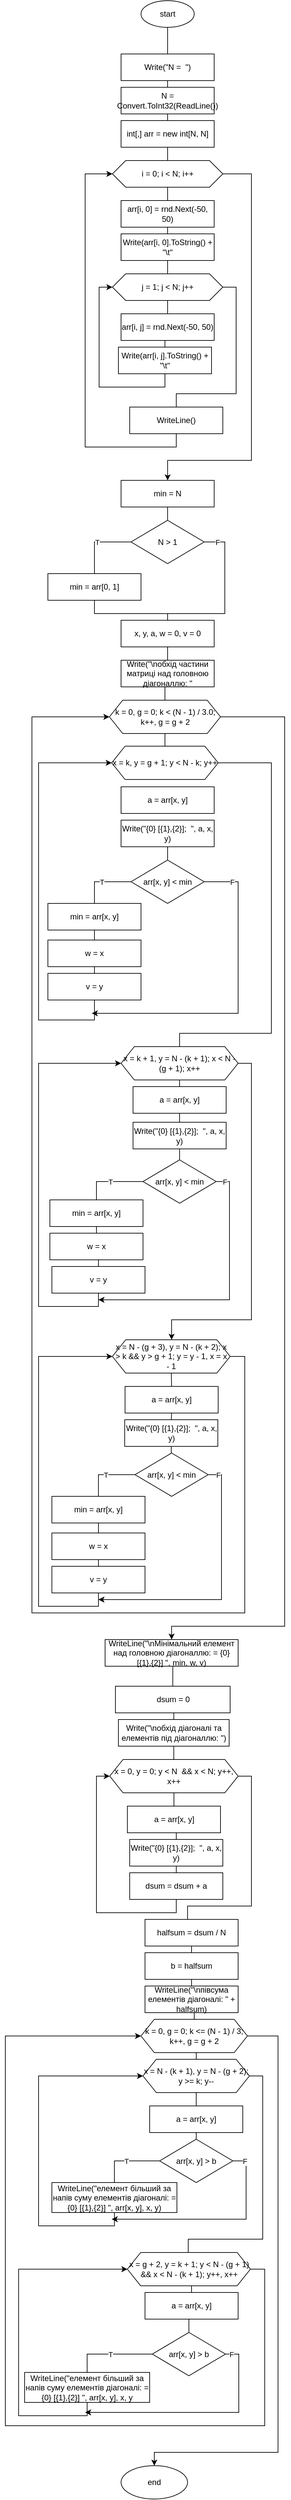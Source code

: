 <mxfile version="16.1.2" type="device"><diagram id="44J9wH1m7jhvg6bSJvUh" name="Страница 1"><mxGraphModel dx="2480" dy="1174" grid="1" gridSize="10" guides="1" tooltips="1" connect="1" arrows="1" fold="1" page="1" pageScale="1" pageWidth="827" pageHeight="1169" math="0" shadow="0"><root><mxCell id="0"/><mxCell id="1" parent="0"/><mxCell id="lCOCLWcZjjKRpfbGP4HY-9" style="edgeStyle=orthogonalEdgeStyle;rounded=0;orthogonalLoop=1;jettySize=auto;html=1;exitX=0.5;exitY=1;exitDx=0;exitDy=0;exitPerimeter=0;endArrow=none;endFill=0;" edge="1" parent="1" source="lCOCLWcZjjKRpfbGP4HY-1" target="lCOCLWcZjjKRpfbGP4HY-2"><mxGeometry relative="1" as="geometry"/></mxCell><mxCell id="lCOCLWcZjjKRpfbGP4HY-1" value="start" style="strokeWidth=1;html=1;shape=mxgraph.flowchart.start_1;whiteSpace=wrap;" vertex="1" parent="1"><mxGeometry x="374" y="50" width="80" height="40" as="geometry"/></mxCell><mxCell id="lCOCLWcZjjKRpfbGP4HY-10" style="edgeStyle=orthogonalEdgeStyle;rounded=0;orthogonalLoop=1;jettySize=auto;html=1;exitX=0.5;exitY=1;exitDx=0;exitDy=0;entryX=0.5;entryY=0;entryDx=0;entryDy=0;endArrow=none;endFill=0;" edge="1" parent="1" source="lCOCLWcZjjKRpfbGP4HY-2" target="lCOCLWcZjjKRpfbGP4HY-3"><mxGeometry relative="1" as="geometry"/></mxCell><mxCell id="lCOCLWcZjjKRpfbGP4HY-2" value="Write(&quot;N =  &quot;)" style="rounded=0;whiteSpace=wrap;html=1;strokeWidth=1;" vertex="1" parent="1"><mxGeometry x="344" y="130" width="140" height="40" as="geometry"/></mxCell><mxCell id="lCOCLWcZjjKRpfbGP4HY-11" style="edgeStyle=orthogonalEdgeStyle;rounded=0;orthogonalLoop=1;jettySize=auto;html=1;exitX=0.5;exitY=1;exitDx=0;exitDy=0;endArrow=none;endFill=0;" edge="1" parent="1" source="lCOCLWcZjjKRpfbGP4HY-3" target="lCOCLWcZjjKRpfbGP4HY-4"><mxGeometry relative="1" as="geometry"/></mxCell><mxCell id="lCOCLWcZjjKRpfbGP4HY-3" value="N = Convert.ToInt32(ReadLine())" style="rounded=0;whiteSpace=wrap;html=1;strokeWidth=1;" vertex="1" parent="1"><mxGeometry x="344" y="180" width="140" height="40" as="geometry"/></mxCell><mxCell id="lCOCLWcZjjKRpfbGP4HY-12" style="edgeStyle=orthogonalEdgeStyle;rounded=0;orthogonalLoop=1;jettySize=auto;html=1;exitX=0.5;exitY=1;exitDx=0;exitDy=0;entryX=0.5;entryY=0;entryDx=0;entryDy=0;endArrow=none;endFill=0;" edge="1" parent="1" source="lCOCLWcZjjKRpfbGP4HY-4" target="lCOCLWcZjjKRpfbGP4HY-6"><mxGeometry relative="1" as="geometry"/></mxCell><mxCell id="lCOCLWcZjjKRpfbGP4HY-4" value="int[,] arr = new int[N, N]" style="rounded=0;whiteSpace=wrap;html=1;strokeWidth=1;" vertex="1" parent="1"><mxGeometry x="344" y="230" width="140" height="40" as="geometry"/></mxCell><mxCell id="lCOCLWcZjjKRpfbGP4HY-13" style="edgeStyle=orthogonalEdgeStyle;rounded=0;orthogonalLoop=1;jettySize=auto;html=1;exitX=0.5;exitY=1;exitDx=0;exitDy=0;entryX=0.5;entryY=0;entryDx=0;entryDy=0;endArrow=none;endFill=0;" edge="1" parent="1" source="lCOCLWcZjjKRpfbGP4HY-6" target="lCOCLWcZjjKRpfbGP4HY-7"><mxGeometry relative="1" as="geometry"/></mxCell><mxCell id="lCOCLWcZjjKRpfbGP4HY-28" style="edgeStyle=orthogonalEdgeStyle;rounded=0;orthogonalLoop=1;jettySize=auto;html=1;exitX=1;exitY=0.5;exitDx=0;exitDy=0;entryX=0.5;entryY=0;entryDx=0;entryDy=0;endArrow=classic;endFill=1;" edge="1" parent="1" source="lCOCLWcZjjKRpfbGP4HY-6" target="lCOCLWcZjjKRpfbGP4HY-27"><mxGeometry relative="1" as="geometry"><Array as="points"><mxPoint x="540" y="310"/><mxPoint x="540" y="740"/><mxPoint x="414" y="740"/></Array></mxGeometry></mxCell><mxCell id="lCOCLWcZjjKRpfbGP4HY-6" value="i = 0; i &lt; N; i++" style="shape=hexagon;perimeter=hexagonPerimeter2;whiteSpace=wrap;html=1;fixedSize=1;strokeWidth=1;" vertex="1" parent="1"><mxGeometry x="331" y="290" width="166" height="40" as="geometry"/></mxCell><mxCell id="lCOCLWcZjjKRpfbGP4HY-14" style="edgeStyle=orthogonalEdgeStyle;rounded=0;orthogonalLoop=1;jettySize=auto;html=1;exitX=0.5;exitY=1;exitDx=0;exitDy=0;endArrow=none;endFill=0;" edge="1" parent="1" source="lCOCLWcZjjKRpfbGP4HY-7" target="lCOCLWcZjjKRpfbGP4HY-8"><mxGeometry relative="1" as="geometry"/></mxCell><mxCell id="lCOCLWcZjjKRpfbGP4HY-7" value="arr[i, 0] = rnd.Next(-50, 50)" style="rounded=0;whiteSpace=wrap;html=1;strokeWidth=1;" vertex="1" parent="1"><mxGeometry x="344" y="350" width="140" height="40" as="geometry"/></mxCell><mxCell id="lCOCLWcZjjKRpfbGP4HY-16" style="edgeStyle=orthogonalEdgeStyle;rounded=0;orthogonalLoop=1;jettySize=auto;html=1;exitX=0.5;exitY=1;exitDx=0;exitDy=0;entryX=0.5;entryY=0;entryDx=0;entryDy=0;endArrow=none;endFill=0;" edge="1" parent="1" source="lCOCLWcZjjKRpfbGP4HY-8" target="lCOCLWcZjjKRpfbGP4HY-15"><mxGeometry relative="1" as="geometry"/></mxCell><mxCell id="lCOCLWcZjjKRpfbGP4HY-8" value="Write(arr[i, 0].ToString() + &quot;\t&quot;" style="rounded=0;whiteSpace=wrap;html=1;strokeWidth=1;" vertex="1" parent="1"><mxGeometry x="344" y="400" width="140" height="40" as="geometry"/></mxCell><mxCell id="lCOCLWcZjjKRpfbGP4HY-20" style="edgeStyle=orthogonalEdgeStyle;rounded=0;orthogonalLoop=1;jettySize=auto;html=1;exitX=0.5;exitY=1;exitDx=0;exitDy=0;entryX=0.5;entryY=0;entryDx=0;entryDy=0;endArrow=none;endFill=0;" edge="1" parent="1" source="lCOCLWcZjjKRpfbGP4HY-15" target="lCOCLWcZjjKRpfbGP4HY-18"><mxGeometry relative="1" as="geometry"/></mxCell><mxCell id="lCOCLWcZjjKRpfbGP4HY-24" style="edgeStyle=orthogonalEdgeStyle;rounded=0;orthogonalLoop=1;jettySize=auto;html=1;exitX=1;exitY=0.5;exitDx=0;exitDy=0;endArrow=none;endFill=0;" edge="1" parent="1" source="lCOCLWcZjjKRpfbGP4HY-15" target="lCOCLWcZjjKRpfbGP4HY-23"><mxGeometry relative="1" as="geometry"><Array as="points"><mxPoint x="517" y="480"/><mxPoint x="517" y="640"/><mxPoint x="427" y="640"/></Array></mxGeometry></mxCell><mxCell id="lCOCLWcZjjKRpfbGP4HY-15" value="j = 1; j &lt; N; j++" style="shape=hexagon;perimeter=hexagonPerimeter2;whiteSpace=wrap;html=1;fixedSize=1;strokeWidth=1;" vertex="1" parent="1"><mxGeometry x="331" y="460" width="166" height="40" as="geometry"/></mxCell><mxCell id="lCOCLWcZjjKRpfbGP4HY-17" value="arr[i, 0] = rnd.Next(-50, 50)" style="rounded=0;whiteSpace=wrap;html=1;strokeWidth=1;" vertex="1" parent="1"><mxGeometry x="344" y="350" width="140" height="40" as="geometry"/></mxCell><mxCell id="lCOCLWcZjjKRpfbGP4HY-21" style="edgeStyle=orthogonalEdgeStyle;rounded=0;orthogonalLoop=1;jettySize=auto;html=1;exitX=0.5;exitY=1;exitDx=0;exitDy=0;entryX=0.5;entryY=0;entryDx=0;entryDy=0;endArrow=none;endFill=0;" edge="1" parent="1" source="lCOCLWcZjjKRpfbGP4HY-18" target="lCOCLWcZjjKRpfbGP4HY-19"><mxGeometry relative="1" as="geometry"/></mxCell><mxCell id="lCOCLWcZjjKRpfbGP4HY-18" value="arr[i, j] = rnd.Next(-50, 50)" style="rounded=0;whiteSpace=wrap;html=1;strokeWidth=1;" vertex="1" parent="1"><mxGeometry x="344" y="520" width="140" height="40" as="geometry"/></mxCell><mxCell id="lCOCLWcZjjKRpfbGP4HY-22" style="edgeStyle=orthogonalEdgeStyle;rounded=0;orthogonalLoop=1;jettySize=auto;html=1;exitX=0.5;exitY=1;exitDx=0;exitDy=0;entryX=0;entryY=0.5;entryDx=0;entryDy=0;endArrow=classic;endFill=1;" edge="1" parent="1" source="lCOCLWcZjjKRpfbGP4HY-19" target="lCOCLWcZjjKRpfbGP4HY-15"><mxGeometry relative="1" as="geometry"><Array as="points"><mxPoint x="410" y="630"/><mxPoint x="311" y="630"/><mxPoint x="311" y="480"/></Array></mxGeometry></mxCell><mxCell id="lCOCLWcZjjKRpfbGP4HY-19" value="Write(arr[i, j].ToString() + &quot;\t&quot;" style="rounded=0;whiteSpace=wrap;html=1;strokeWidth=1;" vertex="1" parent="1"><mxGeometry x="340" y="570" width="140" height="40" as="geometry"/></mxCell><mxCell id="lCOCLWcZjjKRpfbGP4HY-25" style="edgeStyle=orthogonalEdgeStyle;rounded=0;orthogonalLoop=1;jettySize=auto;html=1;exitX=0.5;exitY=1;exitDx=0;exitDy=0;entryX=0;entryY=0.5;entryDx=0;entryDy=0;endArrow=classic;endFill=1;" edge="1" parent="1" source="lCOCLWcZjjKRpfbGP4HY-23" target="lCOCLWcZjjKRpfbGP4HY-6"><mxGeometry relative="1" as="geometry"><Array as="points"><mxPoint x="427" y="720"/><mxPoint x="290" y="720"/><mxPoint x="290" y="310"/></Array></mxGeometry></mxCell><mxCell id="lCOCLWcZjjKRpfbGP4HY-23" value="WriteLine()" style="rounded=0;whiteSpace=wrap;html=1;strokeWidth=1;" vertex="1" parent="1"><mxGeometry x="357" y="660" width="140" height="40" as="geometry"/></mxCell><mxCell id="lCOCLWcZjjKRpfbGP4HY-34" value="T" style="edgeStyle=orthogonalEdgeStyle;rounded=0;orthogonalLoop=1;jettySize=auto;html=1;exitX=0;exitY=0.5;exitDx=0;exitDy=0;entryX=0.5;entryY=0;entryDx=0;entryDy=0;endArrow=none;endFill=0;" edge="1" parent="1" source="lCOCLWcZjjKRpfbGP4HY-26" target="lCOCLWcZjjKRpfbGP4HY-30"><mxGeometry relative="1" as="geometry"/></mxCell><mxCell id="lCOCLWcZjjKRpfbGP4HY-35" value="F" style="edgeStyle=orthogonalEdgeStyle;rounded=0;orthogonalLoop=1;jettySize=auto;html=1;exitX=1;exitY=0.5;exitDx=0;exitDy=0;entryX=0.5;entryY=0;entryDx=0;entryDy=0;endArrow=none;endFill=0;" edge="1" parent="1" source="lCOCLWcZjjKRpfbGP4HY-26" target="lCOCLWcZjjKRpfbGP4HY-31"><mxGeometry x="-0.835" relative="1" as="geometry"><Array as="points"><mxPoint x="500" y="863"/><mxPoint x="500" y="970"/><mxPoint x="414" y="970"/></Array><mxPoint as="offset"/></mxGeometry></mxCell><mxCell id="lCOCLWcZjjKRpfbGP4HY-26" value="N &gt; 1" style="rhombus;whiteSpace=wrap;html=1;strokeWidth=1;" vertex="1" parent="1"><mxGeometry x="359" y="830" width="110" height="65" as="geometry"/></mxCell><mxCell id="lCOCLWcZjjKRpfbGP4HY-29" style="edgeStyle=orthogonalEdgeStyle;rounded=0;orthogonalLoop=1;jettySize=auto;html=1;exitX=0.5;exitY=1;exitDx=0;exitDy=0;entryX=0.5;entryY=0;entryDx=0;entryDy=0;endArrow=none;endFill=0;" edge="1" parent="1" source="lCOCLWcZjjKRpfbGP4HY-27" target="lCOCLWcZjjKRpfbGP4HY-26"><mxGeometry relative="1" as="geometry"/></mxCell><mxCell id="lCOCLWcZjjKRpfbGP4HY-27" value="min = N" style="rounded=0;whiteSpace=wrap;html=1;strokeWidth=1;" vertex="1" parent="1"><mxGeometry x="344" y="770" width="140" height="40" as="geometry"/></mxCell><mxCell id="lCOCLWcZjjKRpfbGP4HY-36" style="edgeStyle=orthogonalEdgeStyle;rounded=0;orthogonalLoop=1;jettySize=auto;html=1;exitX=0.5;exitY=1;exitDx=0;exitDy=0;entryX=0.5;entryY=0;entryDx=0;entryDy=0;endArrow=none;endFill=0;" edge="1" parent="1" source="lCOCLWcZjjKRpfbGP4HY-30" target="lCOCLWcZjjKRpfbGP4HY-31"><mxGeometry relative="1" as="geometry"><Array as="points"><mxPoint x="304" y="970"/><mxPoint x="414" y="970"/></Array></mxGeometry></mxCell><mxCell id="lCOCLWcZjjKRpfbGP4HY-30" value="min = arr[0, 1]" style="rounded=0;whiteSpace=wrap;html=1;strokeWidth=1;" vertex="1" parent="1"><mxGeometry x="234" y="910" width="140" height="40" as="geometry"/></mxCell><mxCell id="lCOCLWcZjjKRpfbGP4HY-39" style="edgeStyle=orthogonalEdgeStyle;rounded=0;orthogonalLoop=1;jettySize=auto;html=1;exitX=0.5;exitY=1;exitDx=0;exitDy=0;entryX=0.5;entryY=0;entryDx=0;entryDy=0;endArrow=none;endFill=0;" edge="1" parent="1" source="lCOCLWcZjjKRpfbGP4HY-31" target="lCOCLWcZjjKRpfbGP4HY-38"><mxGeometry relative="1" as="geometry"/></mxCell><mxCell id="lCOCLWcZjjKRpfbGP4HY-31" value="x, y, a, w = 0, v = 0" style="rounded=0;whiteSpace=wrap;html=1;strokeWidth=1;" vertex="1" parent="1"><mxGeometry x="344" y="980" width="140" height="40" as="geometry"/></mxCell><mxCell id="lCOCLWcZjjKRpfbGP4HY-42" style="edgeStyle=orthogonalEdgeStyle;rounded=0;orthogonalLoop=1;jettySize=auto;html=1;exitX=0.5;exitY=1;exitDx=0;exitDy=0;entryX=0.5;entryY=0;entryDx=0;entryDy=0;endArrow=none;endFill=0;" edge="1" parent="1" source="lCOCLWcZjjKRpfbGP4HY-38" target="lCOCLWcZjjKRpfbGP4HY-41"><mxGeometry relative="1" as="geometry"/></mxCell><mxCell id="lCOCLWcZjjKRpfbGP4HY-38" value="Write(&quot;\nобхiд частини матрицi над головною дiагоналлю: &quot;" style="rounded=0;whiteSpace=wrap;html=1;strokeWidth=1;" vertex="1" parent="1"><mxGeometry x="344" y="1040" width="140" height="40" as="geometry"/></mxCell><mxCell id="lCOCLWcZjjKRpfbGP4HY-59" style="edgeStyle=orthogonalEdgeStyle;rounded=0;orthogonalLoop=1;jettySize=auto;html=1;exitX=1;exitY=0.5;exitDx=0;exitDy=0;entryX=0.5;entryY=0;entryDx=0;entryDy=0;endArrow=none;endFill=0;" edge="1" parent="1" source="lCOCLWcZjjKRpfbGP4HY-40" target="lCOCLWcZjjKRpfbGP4HY-58"><mxGeometry relative="1" as="geometry"><Array as="points"><mxPoint x="570" y="1194"/><mxPoint x="570" y="1600"/><mxPoint x="432" y="1600"/></Array></mxGeometry></mxCell><mxCell id="lCOCLWcZjjKRpfbGP4HY-40" value="x = k, y = g + 1; y &lt; N - k; y++" style="shape=hexagon;perimeter=hexagonPerimeter2;whiteSpace=wrap;html=1;fixedSize=1;strokeWidth=1;" vertex="1" parent="1"><mxGeometry x="330" y="1169" width="160" height="50" as="geometry"/></mxCell><mxCell id="lCOCLWcZjjKRpfbGP4HY-43" style="edgeStyle=orthogonalEdgeStyle;rounded=0;orthogonalLoop=1;jettySize=auto;html=1;exitX=0.5;exitY=1;exitDx=0;exitDy=0;entryX=0.5;entryY=0;entryDx=0;entryDy=0;endArrow=none;endFill=0;" edge="1" parent="1" source="lCOCLWcZjjKRpfbGP4HY-41" target="lCOCLWcZjjKRpfbGP4HY-40"><mxGeometry relative="1" as="geometry"/></mxCell><mxCell id="lCOCLWcZjjKRpfbGP4HY-91" style="edgeStyle=orthogonalEdgeStyle;rounded=0;orthogonalLoop=1;jettySize=auto;html=1;exitX=1;exitY=0.5;exitDx=0;exitDy=0;endArrow=classic;endFill=1;entryX=0.5;entryY=0;entryDx=0;entryDy=0;" edge="1" parent="1" source="lCOCLWcZjjKRpfbGP4HY-41" target="lCOCLWcZjjKRpfbGP4HY-92"><mxGeometry relative="1" as="geometry"><mxPoint x="620" y="2490" as="targetPoint"/><Array as="points"><mxPoint x="590" y="1125"/><mxPoint x="590" y="2490"/><mxPoint x="420" y="2490"/></Array></mxGeometry></mxCell><mxCell id="lCOCLWcZjjKRpfbGP4HY-41" value="k = 0, g = 0; k &lt; (N - 1) / 3.0; k++, g = g + 2" style="shape=hexagon;perimeter=hexagonPerimeter2;whiteSpace=wrap;html=1;fixedSize=1;strokeWidth=1;" vertex="1" parent="1"><mxGeometry x="326.5" y="1100" width="167" height="50" as="geometry"/></mxCell><mxCell id="lCOCLWcZjjKRpfbGP4HY-44" value="a = arr[x, y]" style="rounded=0;whiteSpace=wrap;html=1;strokeWidth=1;" vertex="1" parent="1"><mxGeometry x="344" y="1230" width="140" height="40" as="geometry"/></mxCell><mxCell id="lCOCLWcZjjKRpfbGP4HY-50" style="edgeStyle=orthogonalEdgeStyle;rounded=0;orthogonalLoop=1;jettySize=auto;html=1;entryX=0.5;entryY=0;entryDx=0;entryDy=0;endArrow=none;endFill=0;" edge="1" parent="1" source="lCOCLWcZjjKRpfbGP4HY-46" target="lCOCLWcZjjKRpfbGP4HY-49"><mxGeometry relative="1" as="geometry"/></mxCell><mxCell id="lCOCLWcZjjKRpfbGP4HY-46" value="Write(&quot;{0} [{1},{2}];  &quot;, a, x, y)" style="rounded=0;whiteSpace=wrap;html=1;strokeWidth=1;" vertex="1" parent="1"><mxGeometry x="344" y="1280" width="140" height="40" as="geometry"/></mxCell><mxCell id="lCOCLWcZjjKRpfbGP4HY-54" style="edgeStyle=orthogonalEdgeStyle;rounded=0;orthogonalLoop=1;jettySize=auto;html=1;exitX=0.5;exitY=1;exitDx=0;exitDy=0;entryX=0.5;entryY=0;entryDx=0;entryDy=0;endArrow=none;endFill=0;" edge="1" parent="1" source="lCOCLWcZjjKRpfbGP4HY-47" target="lCOCLWcZjjKRpfbGP4HY-48"><mxGeometry relative="1" as="geometry"/></mxCell><mxCell id="lCOCLWcZjjKRpfbGP4HY-47" value="min = arr[x, y]" style="rounded=0;whiteSpace=wrap;html=1;strokeWidth=1;" vertex="1" parent="1"><mxGeometry x="234" y="1405" width="140" height="40" as="geometry"/></mxCell><mxCell id="lCOCLWcZjjKRpfbGP4HY-55" style="edgeStyle=orthogonalEdgeStyle;rounded=0;orthogonalLoop=1;jettySize=auto;html=1;exitX=0.5;exitY=1;exitDx=0;exitDy=0;entryX=0.5;entryY=0;entryDx=0;entryDy=0;endArrow=none;endFill=0;" edge="1" parent="1" source="lCOCLWcZjjKRpfbGP4HY-48" target="lCOCLWcZjjKRpfbGP4HY-52"><mxGeometry relative="1" as="geometry"/></mxCell><mxCell id="lCOCLWcZjjKRpfbGP4HY-48" value="w = x" style="rounded=0;whiteSpace=wrap;html=1;strokeWidth=1;" vertex="1" parent="1"><mxGeometry x="234" y="1460" width="140" height="40" as="geometry"/></mxCell><mxCell id="lCOCLWcZjjKRpfbGP4HY-53" value="T" style="edgeStyle=orthogonalEdgeStyle;rounded=0;orthogonalLoop=1;jettySize=auto;html=1;exitX=0;exitY=0.5;exitDx=0;exitDy=0;entryX=0.5;entryY=0;entryDx=0;entryDy=0;endArrow=none;endFill=0;" edge="1" parent="1" source="lCOCLWcZjjKRpfbGP4HY-49" target="lCOCLWcZjjKRpfbGP4HY-47"><mxGeometry relative="1" as="geometry"/></mxCell><mxCell id="lCOCLWcZjjKRpfbGP4HY-57" value="F" style="edgeStyle=orthogonalEdgeStyle;rounded=0;orthogonalLoop=1;jettySize=auto;html=1;exitX=1;exitY=0.5;exitDx=0;exitDy=0;endArrow=classic;endFill=1;" edge="1" parent="1" source="lCOCLWcZjjKRpfbGP4HY-49"><mxGeometry x="-0.821" relative="1" as="geometry"><mxPoint x="300" y="1570" as="targetPoint"/><Array as="points"><mxPoint x="520" y="1373"/><mxPoint x="520" y="1570"/></Array><mxPoint as="offset"/></mxGeometry></mxCell><mxCell id="lCOCLWcZjjKRpfbGP4HY-49" value="arr[x, y] &lt; min" style="rhombus;whiteSpace=wrap;html=1;strokeWidth=1;" vertex="1" parent="1"><mxGeometry x="359" y="1340" width="110" height="65" as="geometry"/></mxCell><mxCell id="lCOCLWcZjjKRpfbGP4HY-56" style="edgeStyle=orthogonalEdgeStyle;rounded=0;orthogonalLoop=1;jettySize=auto;html=1;exitX=0.5;exitY=1;exitDx=0;exitDy=0;entryX=0;entryY=0.5;entryDx=0;entryDy=0;endArrow=classic;endFill=1;" edge="1" parent="1" source="lCOCLWcZjjKRpfbGP4HY-52" target="lCOCLWcZjjKRpfbGP4HY-40"><mxGeometry relative="1" as="geometry"><Array as="points"><mxPoint x="304" y="1580"/><mxPoint x="220" y="1580"/><mxPoint x="220" y="1194"/></Array></mxGeometry></mxCell><mxCell id="lCOCLWcZjjKRpfbGP4HY-52" value="v = y" style="rounded=0;whiteSpace=wrap;html=1;strokeWidth=1;" vertex="1" parent="1"><mxGeometry x="234" y="1510" width="140" height="40" as="geometry"/></mxCell><mxCell id="lCOCLWcZjjKRpfbGP4HY-62" style="edgeStyle=orthogonalEdgeStyle;rounded=0;orthogonalLoop=1;jettySize=auto;html=1;exitX=0.5;exitY=1;exitDx=0;exitDy=0;entryX=0.5;entryY=0;entryDx=0;entryDy=0;endArrow=none;endFill=0;" edge="1" parent="1" source="lCOCLWcZjjKRpfbGP4HY-58" target="lCOCLWcZjjKRpfbGP4HY-60"><mxGeometry relative="1" as="geometry"/></mxCell><mxCell id="lCOCLWcZjjKRpfbGP4HY-75" style="edgeStyle=orthogonalEdgeStyle;rounded=0;orthogonalLoop=1;jettySize=auto;html=1;exitX=1;exitY=0.5;exitDx=0;exitDy=0;entryX=0.5;entryY=0;entryDx=0;entryDy=0;endArrow=classic;endFill=1;" edge="1" parent="1" source="lCOCLWcZjjKRpfbGP4HY-58" target="lCOCLWcZjjKRpfbGP4HY-74"><mxGeometry relative="1" as="geometry"><Array as="points"><mxPoint x="540" y="1645"/><mxPoint x="540" y="2030"/><mxPoint x="420" y="2030"/><mxPoint x="420" y="2060"/></Array></mxGeometry></mxCell><mxCell id="lCOCLWcZjjKRpfbGP4HY-58" value="x = k + 1, y = N - (k + 1); x &lt; N - (g + 1); x++" style="shape=hexagon;perimeter=hexagonPerimeter2;whiteSpace=wrap;html=1;fixedSize=1;strokeWidth=1;" vertex="1" parent="1"><mxGeometry x="344" y="1620" width="176" height="50" as="geometry"/></mxCell><mxCell id="lCOCLWcZjjKRpfbGP4HY-63" style="edgeStyle=orthogonalEdgeStyle;rounded=0;orthogonalLoop=1;jettySize=auto;html=1;exitX=0.5;exitY=1;exitDx=0;exitDy=0;endArrow=none;endFill=0;" edge="1" parent="1" source="lCOCLWcZjjKRpfbGP4HY-60" target="lCOCLWcZjjKRpfbGP4HY-61"><mxGeometry relative="1" as="geometry"/></mxCell><mxCell id="lCOCLWcZjjKRpfbGP4HY-60" value="a = arr[x, y]" style="rounded=0;whiteSpace=wrap;html=1;strokeWidth=1;" vertex="1" parent="1"><mxGeometry x="362" y="1680" width="140" height="40" as="geometry"/></mxCell><mxCell id="lCOCLWcZjjKRpfbGP4HY-68" style="edgeStyle=orthogonalEdgeStyle;rounded=0;orthogonalLoop=1;jettySize=auto;html=1;exitX=0.5;exitY=1;exitDx=0;exitDy=0;entryX=0.5;entryY=0;entryDx=0;entryDy=0;endArrow=none;endFill=0;" edge="1" parent="1" source="lCOCLWcZjjKRpfbGP4HY-61" target="lCOCLWcZjjKRpfbGP4HY-64"><mxGeometry relative="1" as="geometry"/></mxCell><mxCell id="lCOCLWcZjjKRpfbGP4HY-61" value="Write(&quot;{0} [{1},{2}];  &quot;, a, x, y)" style="rounded=0;whiteSpace=wrap;html=1;strokeWidth=1;" vertex="1" parent="1"><mxGeometry x="362" y="1733.5" width="140" height="40" as="geometry"/></mxCell><mxCell id="lCOCLWcZjjKRpfbGP4HY-69" value="T" style="edgeStyle=orthogonalEdgeStyle;rounded=0;orthogonalLoop=1;jettySize=auto;html=1;exitX=0;exitY=0.5;exitDx=0;exitDy=0;endArrow=none;endFill=0;" edge="1" parent="1" source="lCOCLWcZjjKRpfbGP4HY-64" target="lCOCLWcZjjKRpfbGP4HY-65"><mxGeometry relative="1" as="geometry"/></mxCell><mxCell id="lCOCLWcZjjKRpfbGP4HY-73" value="F" style="edgeStyle=orthogonalEdgeStyle;rounded=0;orthogonalLoop=1;jettySize=auto;html=1;exitX=1;exitY=0.5;exitDx=0;exitDy=0;endArrow=classic;endFill=1;" edge="1" parent="1" source="lCOCLWcZjjKRpfbGP4HY-64"><mxGeometry x="-0.934" relative="1" as="geometry"><mxPoint x="310" y="2000" as="targetPoint"/><Array as="points"><mxPoint x="507" y="1823"/><mxPoint x="507" y="2000"/><mxPoint x="370" y="2000"/></Array><mxPoint as="offset"/></mxGeometry></mxCell><mxCell id="lCOCLWcZjjKRpfbGP4HY-64" value="arr[x, y] &lt; min" style="rhombus;whiteSpace=wrap;html=1;strokeWidth=1;" vertex="1" parent="1"><mxGeometry x="377" y="1790" width="110" height="65" as="geometry"/></mxCell><mxCell id="lCOCLWcZjjKRpfbGP4HY-70" style="edgeStyle=orthogonalEdgeStyle;rounded=0;orthogonalLoop=1;jettySize=auto;html=1;exitX=0.5;exitY=1;exitDx=0;exitDy=0;entryX=0.5;entryY=0;entryDx=0;entryDy=0;endArrow=none;endFill=0;" edge="1" parent="1" source="lCOCLWcZjjKRpfbGP4HY-65" target="lCOCLWcZjjKRpfbGP4HY-66"><mxGeometry relative="1" as="geometry"/></mxCell><mxCell id="lCOCLWcZjjKRpfbGP4HY-65" value="min = arr[x, y]" style="rounded=0;whiteSpace=wrap;html=1;strokeWidth=1;" vertex="1" parent="1"><mxGeometry x="237" y="1850" width="140" height="40" as="geometry"/></mxCell><mxCell id="lCOCLWcZjjKRpfbGP4HY-71" style="edgeStyle=orthogonalEdgeStyle;rounded=0;orthogonalLoop=1;jettySize=auto;html=1;exitX=0.5;exitY=1;exitDx=0;exitDy=0;entryX=0.5;entryY=0;entryDx=0;entryDy=0;endArrow=none;endFill=0;" edge="1" parent="1" source="lCOCLWcZjjKRpfbGP4HY-66" target="lCOCLWcZjjKRpfbGP4HY-67"><mxGeometry relative="1" as="geometry"/></mxCell><mxCell id="lCOCLWcZjjKRpfbGP4HY-66" value="w = x" style="rounded=0;whiteSpace=wrap;html=1;strokeWidth=1;" vertex="1" parent="1"><mxGeometry x="237" y="1900" width="140" height="40" as="geometry"/></mxCell><mxCell id="lCOCLWcZjjKRpfbGP4HY-72" style="edgeStyle=orthogonalEdgeStyle;rounded=0;orthogonalLoop=1;jettySize=auto;html=1;exitX=0.5;exitY=1;exitDx=0;exitDy=0;entryX=0;entryY=0.5;entryDx=0;entryDy=0;endArrow=classic;endFill=1;" edge="1" parent="1" source="lCOCLWcZjjKRpfbGP4HY-67" target="lCOCLWcZjjKRpfbGP4HY-58"><mxGeometry relative="1" as="geometry"><Array as="points"><mxPoint x="310" y="2010"/><mxPoint x="220" y="2010"/><mxPoint x="220" y="1645"/></Array></mxGeometry></mxCell><mxCell id="lCOCLWcZjjKRpfbGP4HY-67" value="v = y" style="rounded=0;whiteSpace=wrap;html=1;strokeWidth=1;" vertex="1" parent="1"><mxGeometry x="240" y="1950" width="140" height="40" as="geometry"/></mxCell><mxCell id="lCOCLWcZjjKRpfbGP4HY-81" style="edgeStyle=orthogonalEdgeStyle;rounded=0;orthogonalLoop=1;jettySize=auto;html=1;exitX=0.5;exitY=1;exitDx=0;exitDy=0;entryX=0.5;entryY=0;entryDx=0;entryDy=0;endArrow=none;endFill=0;" edge="1" parent="1" source="lCOCLWcZjjKRpfbGP4HY-74" target="lCOCLWcZjjKRpfbGP4HY-76"><mxGeometry relative="1" as="geometry"/></mxCell><mxCell id="lCOCLWcZjjKRpfbGP4HY-90" style="edgeStyle=orthogonalEdgeStyle;rounded=0;orthogonalLoop=1;jettySize=auto;html=1;exitX=1;exitY=0.5;exitDx=0;exitDy=0;entryX=0;entryY=0.5;entryDx=0;entryDy=0;endArrow=classic;endFill=1;" edge="1" parent="1" source="lCOCLWcZjjKRpfbGP4HY-74" target="lCOCLWcZjjKRpfbGP4HY-41"><mxGeometry relative="1" as="geometry"><Array as="points"><mxPoint x="530" y="2085"/><mxPoint x="530" y="2470"/><mxPoint x="210" y="2470"/><mxPoint x="210" y="1125"/></Array></mxGeometry></mxCell><mxCell id="lCOCLWcZjjKRpfbGP4HY-74" value="x = N - (g + 3), y = N - (k + 2); x &gt; k &amp;&amp; y &gt; g + 1; y = y - 1, x = x - 1" style="shape=hexagon;perimeter=hexagonPerimeter2;whiteSpace=wrap;html=1;fixedSize=1;strokeWidth=1;" vertex="1" parent="1"><mxGeometry x="331" y="2060" width="177" height="50" as="geometry"/></mxCell><mxCell id="lCOCLWcZjjKRpfbGP4HY-82" style="edgeStyle=orthogonalEdgeStyle;rounded=0;orthogonalLoop=1;jettySize=auto;html=1;exitX=0.5;exitY=1;exitDx=0;exitDy=0;entryX=0.5;entryY=0;entryDx=0;entryDy=0;endArrow=none;endFill=0;" edge="1" parent="1" source="lCOCLWcZjjKRpfbGP4HY-76" target="lCOCLWcZjjKRpfbGP4HY-77"><mxGeometry relative="1" as="geometry"/></mxCell><mxCell id="lCOCLWcZjjKRpfbGP4HY-76" value="a = arr[x, y]" style="rounded=0;whiteSpace=wrap;html=1;strokeWidth=1;" vertex="1" parent="1"><mxGeometry x="350" y="2130" width="140" height="40" as="geometry"/></mxCell><mxCell id="lCOCLWcZjjKRpfbGP4HY-83" style="edgeStyle=orthogonalEdgeStyle;rounded=0;orthogonalLoop=1;jettySize=auto;html=1;exitX=0.5;exitY=1;exitDx=0;exitDy=0;endArrow=none;endFill=0;" edge="1" parent="1" source="lCOCLWcZjjKRpfbGP4HY-77" target="lCOCLWcZjjKRpfbGP4HY-80"><mxGeometry relative="1" as="geometry"/></mxCell><mxCell id="lCOCLWcZjjKRpfbGP4HY-77" value="Write(&quot;{0} [{1},{2}];  &quot;, a, x, y)" style="rounded=0;whiteSpace=wrap;html=1;strokeWidth=1;" vertex="1" parent="1"><mxGeometry x="349.5" y="2180" width="140" height="40" as="geometry"/></mxCell><mxCell id="lCOCLWcZjjKRpfbGP4HY-87" style="edgeStyle=orthogonalEdgeStyle;rounded=0;orthogonalLoop=1;jettySize=auto;html=1;exitX=0.5;exitY=1;exitDx=0;exitDy=0;entryX=0.5;entryY=0;entryDx=0;entryDy=0;endArrow=none;endFill=0;" edge="1" parent="1" source="lCOCLWcZjjKRpfbGP4HY-78" target="lCOCLWcZjjKRpfbGP4HY-84"><mxGeometry relative="1" as="geometry"/></mxCell><mxCell id="lCOCLWcZjjKRpfbGP4HY-78" value="w = x" style="rounded=0;whiteSpace=wrap;html=1;strokeWidth=1;" vertex="1" parent="1"><mxGeometry x="240" y="2350" width="140" height="40" as="geometry"/></mxCell><mxCell id="lCOCLWcZjjKRpfbGP4HY-86" style="edgeStyle=orthogonalEdgeStyle;rounded=0;orthogonalLoop=1;jettySize=auto;html=1;exitX=0.5;exitY=1;exitDx=0;exitDy=0;entryX=0.5;entryY=0;entryDx=0;entryDy=0;endArrow=none;endFill=0;" edge="1" parent="1" source="lCOCLWcZjjKRpfbGP4HY-79" target="lCOCLWcZjjKRpfbGP4HY-78"><mxGeometry relative="1" as="geometry"/></mxCell><mxCell id="lCOCLWcZjjKRpfbGP4HY-79" value="min = arr[x, y]" style="rounded=0;whiteSpace=wrap;html=1;strokeWidth=1;" vertex="1" parent="1"><mxGeometry x="240" y="2295" width="140" height="40" as="geometry"/></mxCell><mxCell id="lCOCLWcZjjKRpfbGP4HY-85" value="T" style="edgeStyle=orthogonalEdgeStyle;rounded=0;orthogonalLoop=1;jettySize=auto;html=1;exitX=0;exitY=0.5;exitDx=0;exitDy=0;entryX=0.5;entryY=0;entryDx=0;entryDy=0;endArrow=none;endFill=0;" edge="1" parent="1" source="lCOCLWcZjjKRpfbGP4HY-80" target="lCOCLWcZjjKRpfbGP4HY-79"><mxGeometry relative="1" as="geometry"/></mxCell><mxCell id="lCOCLWcZjjKRpfbGP4HY-89" value="F" style="edgeStyle=orthogonalEdgeStyle;rounded=0;orthogonalLoop=1;jettySize=auto;html=1;exitX=1;exitY=0.5;exitDx=0;exitDy=0;endArrow=classic;endFill=1;" edge="1" parent="1" source="lCOCLWcZjjKRpfbGP4HY-80"><mxGeometry x="-0.924" relative="1" as="geometry"><mxPoint x="310" y="2450" as="targetPoint"/><Array as="points"><mxPoint x="495" y="2263"/><mxPoint x="495" y="2450"/><mxPoint x="390" y="2450"/></Array><mxPoint as="offset"/></mxGeometry></mxCell><mxCell id="lCOCLWcZjjKRpfbGP4HY-80" value="arr[x, y] &lt; min" style="rhombus;whiteSpace=wrap;html=1;strokeWidth=1;" vertex="1" parent="1"><mxGeometry x="365" y="2230" width="110" height="65" as="geometry"/></mxCell><mxCell id="lCOCLWcZjjKRpfbGP4HY-88" style="edgeStyle=orthogonalEdgeStyle;rounded=0;orthogonalLoop=1;jettySize=auto;html=1;exitX=0.5;exitY=1;exitDx=0;exitDy=0;entryX=0;entryY=0.5;entryDx=0;entryDy=0;endArrow=classic;endFill=1;" edge="1" parent="1" source="lCOCLWcZjjKRpfbGP4HY-84" target="lCOCLWcZjjKRpfbGP4HY-74"><mxGeometry relative="1" as="geometry"><Array as="points"><mxPoint x="310" y="2460"/><mxPoint x="220" y="2460"/><mxPoint x="220" y="2085"/></Array></mxGeometry></mxCell><mxCell id="lCOCLWcZjjKRpfbGP4HY-84" value="v = y" style="rounded=0;whiteSpace=wrap;html=1;strokeWidth=1;" vertex="1" parent="1"><mxGeometry x="240" y="2400" width="140" height="40" as="geometry"/></mxCell><mxCell id="lCOCLWcZjjKRpfbGP4HY-100" style="edgeStyle=orthogonalEdgeStyle;rounded=0;orthogonalLoop=1;jettySize=auto;html=1;exitX=0.5;exitY=1;exitDx=0;exitDy=0;entryX=0.5;entryY=0;entryDx=0;entryDy=0;endArrow=none;endFill=0;" edge="1" parent="1" source="lCOCLWcZjjKRpfbGP4HY-92" target="lCOCLWcZjjKRpfbGP4HY-93"><mxGeometry relative="1" as="geometry"/></mxCell><mxCell id="lCOCLWcZjjKRpfbGP4HY-92" value="WriteLine(&quot;\nМiнiмальний елемент над головною дiагоналлю: = {0} [{1},{2}] &quot;, min, w, v)" style="rounded=0;whiteSpace=wrap;html=1;strokeWidth=1;" vertex="1" parent="1"><mxGeometry x="320" y="2510" width="200" height="40" as="geometry"/></mxCell><mxCell id="lCOCLWcZjjKRpfbGP4HY-101" style="edgeStyle=orthogonalEdgeStyle;rounded=0;orthogonalLoop=1;jettySize=auto;html=1;exitX=0.5;exitY=1;exitDx=0;exitDy=0;entryX=0.5;entryY=0;entryDx=0;entryDy=0;endArrow=none;endFill=0;" edge="1" parent="1" source="lCOCLWcZjjKRpfbGP4HY-93" target="lCOCLWcZjjKRpfbGP4HY-94"><mxGeometry relative="1" as="geometry"/></mxCell><mxCell id="lCOCLWcZjjKRpfbGP4HY-93" value="dsum = 0" style="rounded=0;whiteSpace=wrap;html=1;strokeWidth=1;" vertex="1" parent="1"><mxGeometry x="335.5" y="2580" width="172.5" height="40" as="geometry"/></mxCell><mxCell id="lCOCLWcZjjKRpfbGP4HY-102" style="edgeStyle=orthogonalEdgeStyle;rounded=0;orthogonalLoop=1;jettySize=auto;html=1;exitX=0.5;exitY=1;exitDx=0;exitDy=0;endArrow=none;endFill=0;" edge="1" parent="1" source="lCOCLWcZjjKRpfbGP4HY-94" target="lCOCLWcZjjKRpfbGP4HY-99"><mxGeometry relative="1" as="geometry"/></mxCell><mxCell id="lCOCLWcZjjKRpfbGP4HY-94" value="Write(&quot;\nобхiд дiагоналi та елементiв пiд дiагоналлю: &quot;)" style="rounded=0;whiteSpace=wrap;html=1;strokeWidth=1;" vertex="1" parent="1"><mxGeometry x="340" y="2630" width="166.5" height="40" as="geometry"/></mxCell><mxCell id="lCOCLWcZjjKRpfbGP4HY-105" style="edgeStyle=orthogonalEdgeStyle;rounded=0;orthogonalLoop=1;jettySize=auto;html=1;exitX=0.5;exitY=1;exitDx=0;exitDy=0;entryX=0.5;entryY=0;entryDx=0;entryDy=0;endArrow=none;endFill=0;" edge="1" parent="1" source="lCOCLWcZjjKRpfbGP4HY-95" target="lCOCLWcZjjKRpfbGP4HY-97"><mxGeometry relative="1" as="geometry"/></mxCell><mxCell id="lCOCLWcZjjKRpfbGP4HY-95" value="Write(&quot;{0} [{1},{2}];  &quot;, a, x, y)" style="rounded=0;whiteSpace=wrap;html=1;strokeWidth=1;" vertex="1" parent="1"><mxGeometry x="357" y="2810" width="140" height="40" as="geometry"/></mxCell><mxCell id="lCOCLWcZjjKRpfbGP4HY-112" style="edgeStyle=orthogonalEdgeStyle;rounded=0;orthogonalLoop=1;jettySize=auto;html=1;exitX=0.5;exitY=1;exitDx=0;exitDy=0;entryX=0.5;entryY=0;entryDx=0;entryDy=0;endArrow=none;endFill=0;" edge="1" parent="1" source="lCOCLWcZjjKRpfbGP4HY-96" target="lCOCLWcZjjKRpfbGP4HY-108"><mxGeometry relative="1" as="geometry"/></mxCell><mxCell id="lCOCLWcZjjKRpfbGP4HY-96" value="halfsum = dsum / N" style="rounded=0;whiteSpace=wrap;html=1;strokeWidth=1;" vertex="1" parent="1"><mxGeometry x="380" y="2930" width="140" height="40" as="geometry"/></mxCell><mxCell id="lCOCLWcZjjKRpfbGP4HY-106" style="edgeStyle=orthogonalEdgeStyle;rounded=0;orthogonalLoop=1;jettySize=auto;html=1;exitX=0.5;exitY=1;exitDx=0;exitDy=0;entryX=0;entryY=0.5;entryDx=0;entryDy=0;endArrow=classic;endFill=1;" edge="1" parent="1" source="lCOCLWcZjjKRpfbGP4HY-97" target="lCOCLWcZjjKRpfbGP4HY-99"><mxGeometry relative="1" as="geometry"/></mxCell><mxCell id="lCOCLWcZjjKRpfbGP4HY-97" value="dsum = dsum + a" style="rounded=0;whiteSpace=wrap;html=1;strokeWidth=1;" vertex="1" parent="1"><mxGeometry x="357" y="2860" width="140" height="40" as="geometry"/></mxCell><mxCell id="lCOCLWcZjjKRpfbGP4HY-104" style="edgeStyle=orthogonalEdgeStyle;rounded=0;orthogonalLoop=1;jettySize=auto;html=1;exitX=0.5;exitY=1;exitDx=0;exitDy=0;entryX=0.5;entryY=0;entryDx=0;entryDy=0;endArrow=none;endFill=0;" edge="1" parent="1" source="lCOCLWcZjjKRpfbGP4HY-98" target="lCOCLWcZjjKRpfbGP4HY-95"><mxGeometry relative="1" as="geometry"/></mxCell><mxCell id="lCOCLWcZjjKRpfbGP4HY-98" value="a = arr[x, y]" style="rounded=0;whiteSpace=wrap;html=1;strokeWidth=1;" vertex="1" parent="1"><mxGeometry x="353.5" y="2760" width="140" height="40" as="geometry"/></mxCell><mxCell id="lCOCLWcZjjKRpfbGP4HY-103" style="edgeStyle=orthogonalEdgeStyle;rounded=0;orthogonalLoop=1;jettySize=auto;html=1;exitX=0.5;exitY=1;exitDx=0;exitDy=0;entryX=0.5;entryY=0;entryDx=0;entryDy=0;endArrow=none;endFill=0;" edge="1" parent="1" source="lCOCLWcZjjKRpfbGP4HY-99" target="lCOCLWcZjjKRpfbGP4HY-98"><mxGeometry relative="1" as="geometry"/></mxCell><mxCell id="lCOCLWcZjjKRpfbGP4HY-107" style="edgeStyle=orthogonalEdgeStyle;rounded=0;orthogonalLoop=1;jettySize=auto;html=1;exitX=1;exitY=0.5;exitDx=0;exitDy=0;endArrow=none;endFill=0;" edge="1" parent="1" source="lCOCLWcZjjKRpfbGP4HY-99" target="lCOCLWcZjjKRpfbGP4HY-96"><mxGeometry relative="1" as="geometry"><Array as="points"><mxPoint x="540" y="2715"/><mxPoint x="540" y="2910"/><mxPoint x="444" y="2910"/></Array></mxGeometry></mxCell><mxCell id="lCOCLWcZjjKRpfbGP4HY-99" value="x = 0, y = 0; y &lt; N  &amp;&amp; x &lt; N; y++, x++" style="shape=hexagon;perimeter=hexagonPerimeter2;whiteSpace=wrap;html=1;fixedSize=1;strokeWidth=1;" vertex="1" parent="1"><mxGeometry x="327" y="2690" width="193" height="50" as="geometry"/></mxCell><mxCell id="lCOCLWcZjjKRpfbGP4HY-113" style="edgeStyle=orthogonalEdgeStyle;rounded=0;orthogonalLoop=1;jettySize=auto;html=1;exitX=0.5;exitY=1;exitDx=0;exitDy=0;endArrow=none;endFill=0;" edge="1" parent="1" source="lCOCLWcZjjKRpfbGP4HY-108" target="lCOCLWcZjjKRpfbGP4HY-109"><mxGeometry relative="1" as="geometry"/></mxCell><mxCell id="lCOCLWcZjjKRpfbGP4HY-108" value="b = halfsum" style="rounded=0;whiteSpace=wrap;html=1;strokeWidth=1;" vertex="1" parent="1"><mxGeometry x="380" y="2980" width="140" height="40" as="geometry"/></mxCell><mxCell id="lCOCLWcZjjKRpfbGP4HY-114" style="edgeStyle=orthogonalEdgeStyle;rounded=0;orthogonalLoop=1;jettySize=auto;html=1;exitX=0.5;exitY=1;exitDx=0;exitDy=0;entryX=0.5;entryY=0;entryDx=0;entryDy=0;endArrow=none;endFill=0;" edge="1" parent="1" source="lCOCLWcZjjKRpfbGP4HY-109" target="lCOCLWcZjjKRpfbGP4HY-110"><mxGeometry relative="1" as="geometry"/></mxCell><mxCell id="lCOCLWcZjjKRpfbGP4HY-109" value="WriteLine(&quot;\nпiвсума елементiв дiагоналi: &quot; + halfsum)" style="rounded=0;whiteSpace=wrap;html=1;strokeWidth=1;" vertex="1" parent="1"><mxGeometry x="380" y="3030" width="140" height="40" as="geometry"/></mxCell><mxCell id="lCOCLWcZjjKRpfbGP4HY-115" style="edgeStyle=orthogonalEdgeStyle;rounded=0;orthogonalLoop=1;jettySize=auto;html=1;exitX=0.5;exitY=1;exitDx=0;exitDy=0;entryX=0.5;entryY=0;entryDx=0;entryDy=0;endArrow=none;endFill=0;" edge="1" parent="1" source="lCOCLWcZjjKRpfbGP4HY-110" target="lCOCLWcZjjKRpfbGP4HY-111"><mxGeometry relative="1" as="geometry"/></mxCell><mxCell id="lCOCLWcZjjKRpfbGP4HY-137" style="edgeStyle=orthogonalEdgeStyle;rounded=0;orthogonalLoop=1;jettySize=auto;html=1;exitX=1;exitY=0.5;exitDx=0;exitDy=0;endArrow=classic;endFill=1;strokeWidth=1;" edge="1" parent="1" source="lCOCLWcZjjKRpfbGP4HY-110" target="lCOCLWcZjjKRpfbGP4HY-138"><mxGeometry relative="1" as="geometry"><mxPoint x="570" y="3740" as="targetPoint"/><Array as="points"><mxPoint x="580" y="3105"/><mxPoint x="580" y="3730"/><mxPoint x="394" y="3730"/></Array></mxGeometry></mxCell><mxCell id="lCOCLWcZjjKRpfbGP4HY-110" value="k = 0, g = 0; k &lt;= (N - 1) / 3; k++, g = g + 2" style="shape=hexagon;perimeter=hexagonPerimeter2;whiteSpace=wrap;html=1;fixedSize=1;strokeWidth=1;" vertex="1" parent="1"><mxGeometry x="374" y="3080" width="160" height="50" as="geometry"/></mxCell><mxCell id="lCOCLWcZjjKRpfbGP4HY-117" style="edgeStyle=orthogonalEdgeStyle;rounded=0;orthogonalLoop=1;jettySize=auto;html=1;exitX=0.5;exitY=1;exitDx=0;exitDy=0;entryX=0.5;entryY=0;entryDx=0;entryDy=0;endArrow=none;endFill=0;" edge="1" parent="1" source="lCOCLWcZjjKRpfbGP4HY-111" target="lCOCLWcZjjKRpfbGP4HY-116"><mxGeometry relative="1" as="geometry"/></mxCell><mxCell id="lCOCLWcZjjKRpfbGP4HY-127" style="edgeStyle=orthogonalEdgeStyle;rounded=0;orthogonalLoop=1;jettySize=auto;html=1;exitX=1;exitY=0.5;exitDx=0;exitDy=0;endArrow=none;endFill=0;" edge="1" parent="1" source="lCOCLWcZjjKRpfbGP4HY-111" target="lCOCLWcZjjKRpfbGP4HY-125"><mxGeometry relative="1" as="geometry"><Array as="points"><mxPoint x="557" y="3165"/><mxPoint x="557" y="3410"/><mxPoint x="445" y="3410"/></Array></mxGeometry></mxCell><mxCell id="lCOCLWcZjjKRpfbGP4HY-111" value="x = N - (k + 1), y = N - (g + 2); y &gt;= k; y--" style="shape=hexagon;perimeter=hexagonPerimeter2;whiteSpace=wrap;html=1;fixedSize=1;strokeWidth=1;" vertex="1" parent="1"><mxGeometry x="377" y="3140" width="160" height="50" as="geometry"/></mxCell><mxCell id="lCOCLWcZjjKRpfbGP4HY-119" style="edgeStyle=orthogonalEdgeStyle;rounded=0;orthogonalLoop=1;jettySize=auto;html=1;exitX=0.5;exitY=1;exitDx=0;exitDy=0;entryX=0.5;entryY=0;entryDx=0;entryDy=0;endArrow=none;endFill=0;" edge="1" parent="1" source="lCOCLWcZjjKRpfbGP4HY-116" target="lCOCLWcZjjKRpfbGP4HY-118"><mxGeometry relative="1" as="geometry"/></mxCell><mxCell id="lCOCLWcZjjKRpfbGP4HY-116" value="a = arr[x, y]" style="rounded=0;whiteSpace=wrap;html=1;strokeWidth=1;" vertex="1" parent="1"><mxGeometry x="387" y="3210" width="140" height="40" as="geometry"/></mxCell><mxCell id="lCOCLWcZjjKRpfbGP4HY-121" value="T" style="edgeStyle=orthogonalEdgeStyle;rounded=0;orthogonalLoop=1;jettySize=auto;html=1;exitX=0;exitY=0.5;exitDx=0;exitDy=0;entryX=0.5;entryY=0;entryDx=0;entryDy=0;endArrow=none;endFill=0;" edge="1" parent="1" source="lCOCLWcZjjKRpfbGP4HY-118" target="lCOCLWcZjjKRpfbGP4HY-120"><mxGeometry relative="1" as="geometry"/></mxCell><mxCell id="lCOCLWcZjjKRpfbGP4HY-124" value="F" style="edgeStyle=orthogonalEdgeStyle;rounded=0;orthogonalLoop=1;jettySize=auto;html=1;exitX=1;exitY=0.5;exitDx=0;exitDy=0;endArrow=classic;endFill=1;" edge="1" parent="1" source="lCOCLWcZjjKRpfbGP4HY-118"><mxGeometry x="-0.884" relative="1" as="geometry"><mxPoint x="330" y="3380" as="targetPoint"/><Array as="points"><mxPoint x="532" y="3293"/><mxPoint x="532" y="3380"/></Array><mxPoint as="offset"/></mxGeometry></mxCell><mxCell id="lCOCLWcZjjKRpfbGP4HY-118" value="arr[x, y] &gt; b" style="rhombus;whiteSpace=wrap;html=1;strokeWidth=1;" vertex="1" parent="1"><mxGeometry x="402" y="3260" width="110" height="65" as="geometry"/></mxCell><mxCell id="lCOCLWcZjjKRpfbGP4HY-122" style="edgeStyle=orthogonalEdgeStyle;rounded=0;orthogonalLoop=1;jettySize=auto;html=1;exitX=0.5;exitY=1;exitDx=0;exitDy=0;entryX=0;entryY=0.5;entryDx=0;entryDy=0;endArrow=classic;endFill=1;" edge="1" parent="1" source="lCOCLWcZjjKRpfbGP4HY-120" target="lCOCLWcZjjKRpfbGP4HY-111"><mxGeometry relative="1" as="geometry"><Array as="points"><mxPoint x="334" y="3390"/><mxPoint x="220" y="3390"/><mxPoint x="220" y="3165"/></Array></mxGeometry></mxCell><mxCell id="lCOCLWcZjjKRpfbGP4HY-120" value="WriteLine(&quot;елемент бiльший за напiв суму елементiв дiагоналi: = {0} [{1},{2}] &quot;, arr[x, y], x, y)" style="rounded=0;whiteSpace=wrap;html=1;strokeWidth=1;" vertex="1" parent="1"><mxGeometry x="240" y="3325" width="188" height="45" as="geometry"/></mxCell><mxCell id="lCOCLWcZjjKRpfbGP4HY-131" style="edgeStyle=orthogonalEdgeStyle;rounded=0;orthogonalLoop=1;jettySize=auto;html=1;exitX=0.5;exitY=1;exitDx=0;exitDy=0;entryX=0.5;entryY=0;entryDx=0;entryDy=0;endArrow=none;endFill=0;" edge="1" parent="1" source="lCOCLWcZjjKRpfbGP4HY-125" target="lCOCLWcZjjKRpfbGP4HY-128"><mxGeometry relative="1" as="geometry"/></mxCell><mxCell id="lCOCLWcZjjKRpfbGP4HY-136" style="edgeStyle=orthogonalEdgeStyle;rounded=0;orthogonalLoop=1;jettySize=auto;html=1;exitX=1;exitY=0.5;exitDx=0;exitDy=0;entryX=0;entryY=0.5;entryDx=0;entryDy=0;endArrow=classic;endFill=1;strokeWidth=1;" edge="1" parent="1" source="lCOCLWcZjjKRpfbGP4HY-125" target="lCOCLWcZjjKRpfbGP4HY-110"><mxGeometry relative="1" as="geometry"><Array as="points"><mxPoint x="560" y="3455"/><mxPoint x="560" y="3690"/><mxPoint x="170" y="3690"/><mxPoint x="170" y="3105"/></Array></mxGeometry></mxCell><mxCell id="lCOCLWcZjjKRpfbGP4HY-125" value="x = g + 2, y = k + 1; y &lt; N - (g + 1) &amp;&amp; x &lt; N - (k + 1); y++, x++" style="shape=hexagon;perimeter=hexagonPerimeter2;whiteSpace=wrap;html=1;fixedSize=1;strokeWidth=1;" vertex="1" parent="1"><mxGeometry x="353.5" y="3430" width="185" height="50" as="geometry"/></mxCell><mxCell id="lCOCLWcZjjKRpfbGP4HY-132" style="edgeStyle=orthogonalEdgeStyle;rounded=0;orthogonalLoop=1;jettySize=auto;html=1;exitX=0.5;exitY=1;exitDx=0;exitDy=0;entryX=0.5;entryY=0;entryDx=0;entryDy=0;endArrow=none;endFill=0;" edge="1" parent="1" source="lCOCLWcZjjKRpfbGP4HY-128" target="lCOCLWcZjjKRpfbGP4HY-129"><mxGeometry relative="1" as="geometry"/></mxCell><mxCell id="lCOCLWcZjjKRpfbGP4HY-128" value="a = arr[x, y]" style="rounded=0;whiteSpace=wrap;html=1;strokeWidth=1;" vertex="1" parent="1"><mxGeometry x="380" y="3490" width="140" height="40" as="geometry"/></mxCell><mxCell id="lCOCLWcZjjKRpfbGP4HY-133" value="T" style="edgeStyle=orthogonalEdgeStyle;rounded=0;orthogonalLoop=1;jettySize=auto;html=1;exitX=0;exitY=0.5;exitDx=0;exitDy=0;entryX=0.5;entryY=0;entryDx=0;entryDy=0;endArrow=none;endFill=0;" edge="1" parent="1" source="lCOCLWcZjjKRpfbGP4HY-129" target="lCOCLWcZjjKRpfbGP4HY-130"><mxGeometry relative="1" as="geometry"/></mxCell><mxCell id="lCOCLWcZjjKRpfbGP4HY-135" value="F" style="edgeStyle=orthogonalEdgeStyle;rounded=0;orthogonalLoop=1;jettySize=auto;html=1;exitX=1;exitY=0.5;exitDx=0;exitDy=0;endArrow=classic;endFill=1;strokeWidth=1;" edge="1" parent="1" source="lCOCLWcZjjKRpfbGP4HY-129"><mxGeometry x="-0.947" relative="1" as="geometry"><mxPoint x="290" y="3670" as="targetPoint"/><Array as="points"><mxPoint x="521" y="3583"/><mxPoint x="521" y="3670"/></Array><mxPoint as="offset"/></mxGeometry></mxCell><mxCell id="lCOCLWcZjjKRpfbGP4HY-129" value="arr[x, y] &gt; b" style="rhombus;whiteSpace=wrap;html=1;strokeWidth=1;" vertex="1" parent="1"><mxGeometry x="391" y="3550" width="110" height="65" as="geometry"/></mxCell><mxCell id="lCOCLWcZjjKRpfbGP4HY-134" style="edgeStyle=orthogonalEdgeStyle;rounded=0;orthogonalLoop=1;jettySize=auto;html=1;exitX=0.5;exitY=1;exitDx=0;exitDy=0;entryX=0;entryY=0.5;entryDx=0;entryDy=0;endArrow=classic;endFill=1;strokeWidth=1;" edge="1" parent="1" source="lCOCLWcZjjKRpfbGP4HY-130" target="lCOCLWcZjjKRpfbGP4HY-125"><mxGeometry relative="1" as="geometry"><Array as="points"><mxPoint x="293" y="3675"/><mxPoint x="190" y="3675"/><mxPoint x="190" y="3455"/></Array></mxGeometry></mxCell><mxCell id="lCOCLWcZjjKRpfbGP4HY-130" value="WriteLine(&quot;елемент бiльший за напiв суму елементiв дiагоналi: = {0} [{1},{2}] &quot;, arr[x, y], x, y" style="rounded=0;whiteSpace=wrap;html=1;strokeWidth=1;" vertex="1" parent="1"><mxGeometry x="199" y="3610" width="188" height="45" as="geometry"/></mxCell><mxCell id="lCOCLWcZjjKRpfbGP4HY-138" value="end" style="strokeWidth=1;html=1;shape=mxgraph.flowchart.start_1;whiteSpace=wrap;" vertex="1" parent="1"><mxGeometry x="344" y="3750" width="100" height="50" as="geometry"/></mxCell></root></mxGraphModel></diagram></mxfile>